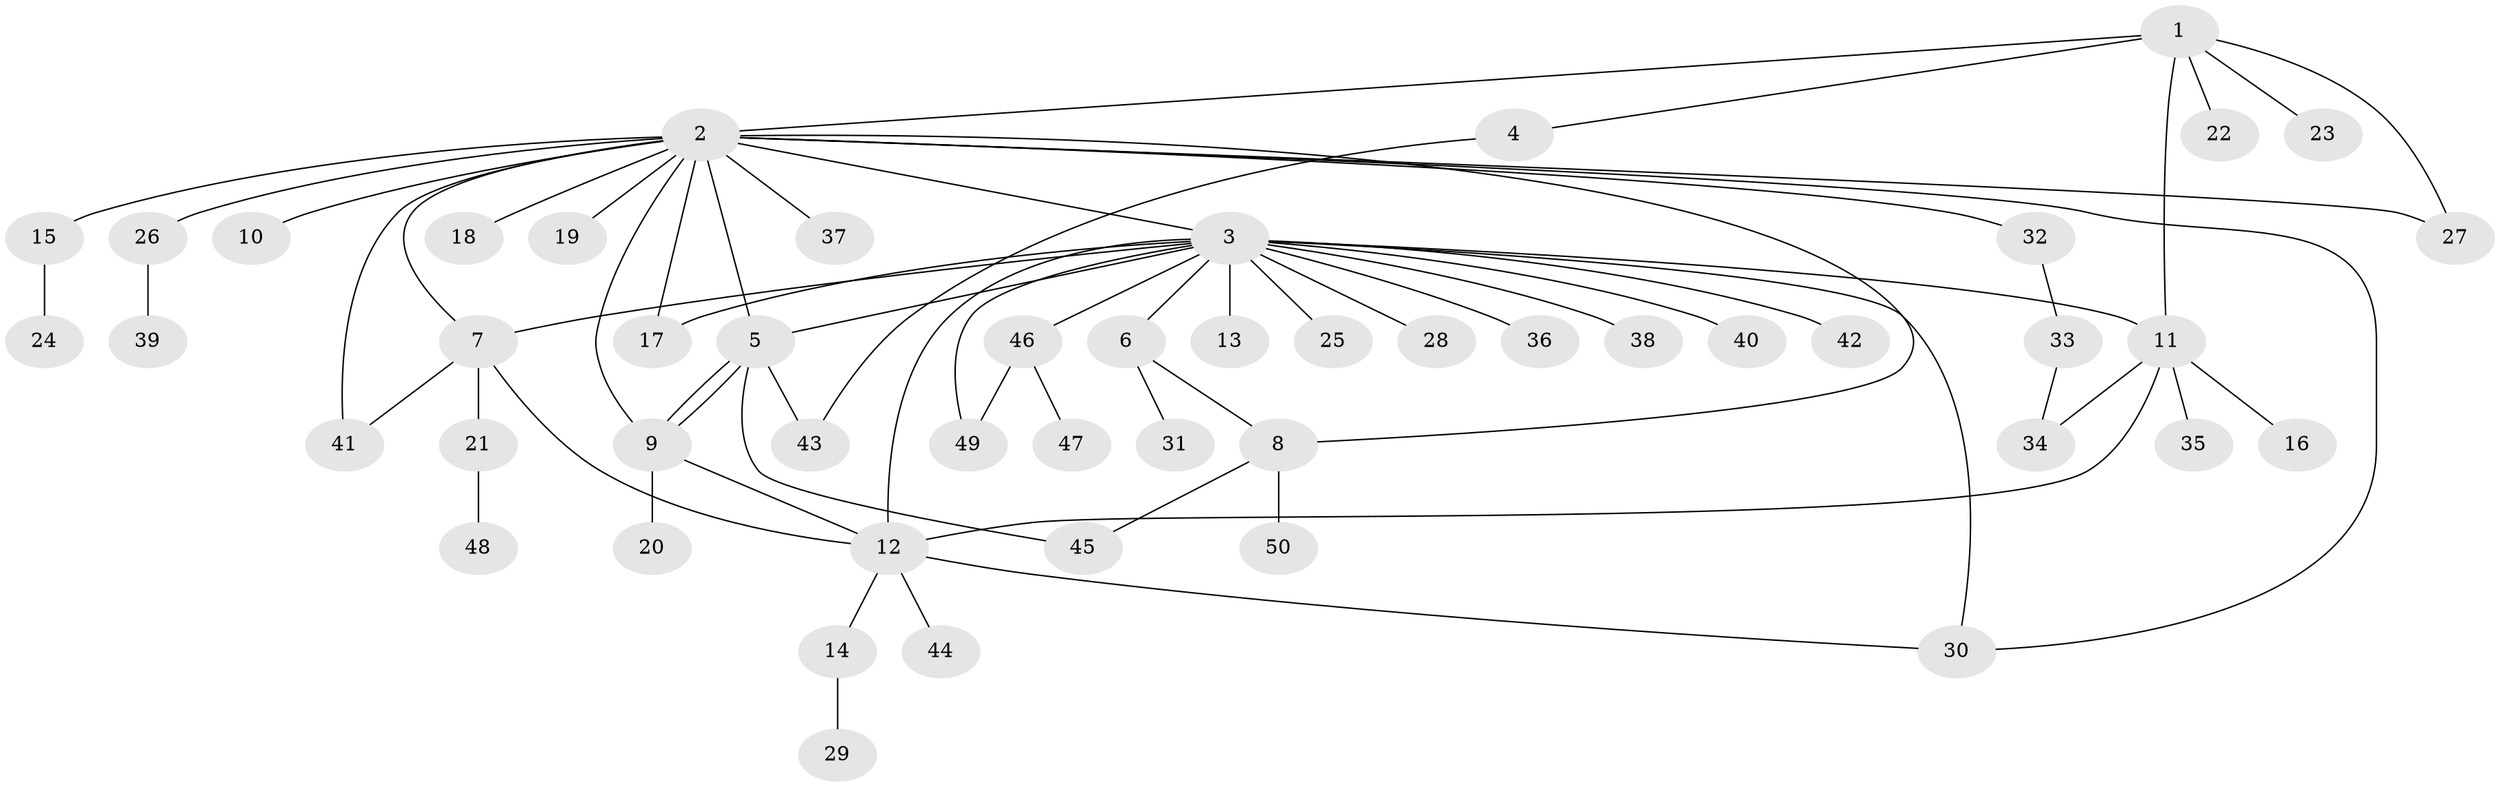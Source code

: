 // coarse degree distribution, {6: 0.07692307692307693, 15: 0.02564102564102564, 14: 0.02564102564102564, 3: 0.05128205128205128, 5: 0.02564102564102564, 1: 0.5384615384615384, 7: 0.02564102564102564, 2: 0.23076923076923078}
// Generated by graph-tools (version 1.1) at 2025/51/02/27/25 19:51:58]
// undirected, 50 vertices, 67 edges
graph export_dot {
graph [start="1"]
  node [color=gray90,style=filled];
  1;
  2;
  3;
  4;
  5;
  6;
  7;
  8;
  9;
  10;
  11;
  12;
  13;
  14;
  15;
  16;
  17;
  18;
  19;
  20;
  21;
  22;
  23;
  24;
  25;
  26;
  27;
  28;
  29;
  30;
  31;
  32;
  33;
  34;
  35;
  36;
  37;
  38;
  39;
  40;
  41;
  42;
  43;
  44;
  45;
  46;
  47;
  48;
  49;
  50;
  1 -- 2;
  1 -- 4;
  1 -- 11;
  1 -- 22;
  1 -- 23;
  1 -- 27;
  2 -- 3;
  2 -- 5;
  2 -- 7;
  2 -- 8;
  2 -- 9;
  2 -- 10;
  2 -- 15;
  2 -- 17;
  2 -- 18;
  2 -- 19;
  2 -- 26;
  2 -- 27;
  2 -- 30;
  2 -- 32;
  2 -- 37;
  2 -- 41;
  3 -- 5;
  3 -- 6;
  3 -- 7;
  3 -- 11;
  3 -- 12;
  3 -- 13;
  3 -- 17;
  3 -- 25;
  3 -- 28;
  3 -- 30;
  3 -- 36;
  3 -- 38;
  3 -- 40;
  3 -- 42;
  3 -- 46;
  3 -- 49;
  4 -- 43;
  5 -- 9;
  5 -- 9;
  5 -- 43;
  5 -- 45;
  6 -- 8;
  6 -- 31;
  7 -- 12;
  7 -- 21;
  7 -- 41;
  8 -- 45;
  8 -- 50;
  9 -- 12;
  9 -- 20;
  11 -- 12;
  11 -- 16;
  11 -- 34;
  11 -- 35;
  12 -- 14;
  12 -- 30;
  12 -- 44;
  14 -- 29;
  15 -- 24;
  21 -- 48;
  26 -- 39;
  32 -- 33;
  33 -- 34;
  46 -- 47;
  46 -- 49;
}
